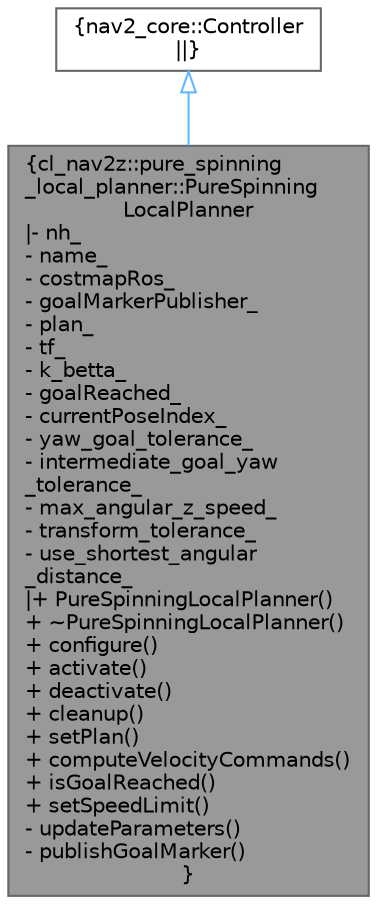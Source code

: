 digraph "cl_nav2z::pure_spinning_local_planner::PureSpinningLocalPlanner"
{
 // LATEX_PDF_SIZE
  bgcolor="transparent";
  edge [fontname=Helvetica,fontsize=10,labelfontname=Helvetica,labelfontsize=10];
  node [fontname=Helvetica,fontsize=10,shape=box,height=0.2,width=0.4];
  Node1 [label="{cl_nav2z::pure_spinning\l_local_planner::PureSpinning\lLocalPlanner\n|- nh_\l- name_\l- costmapRos_\l- goalMarkerPublisher_\l- plan_\l- tf_\l- k_betta_\l- goalReached_\l- currentPoseIndex_\l- yaw_goal_tolerance_\l- intermediate_goal_yaw\l_tolerance_\l- max_angular_z_speed_\l- transform_tolerance_\l- use_shortest_angular\l_distance_\l|+ PureSpinningLocalPlanner()\l+ ~PureSpinningLocalPlanner()\l+ configure()\l+ activate()\l+ deactivate()\l+ cleanup()\l+ setPlan()\l+ computeVelocityCommands()\l+ isGoalReached()\l+ setSpeedLimit()\l- updateParameters()\l- publishGoalMarker()\l}",height=0.2,width=0.4,color="gray40", fillcolor="grey60", style="filled", fontcolor="black",tooltip=" "];
  Node2 -> Node1 [dir="back",color="steelblue1",style="solid",arrowtail="onormal"];
  Node2 [label="{nav2_core::Controller\n||}",height=0.2,width=0.4,color="gray40", fillcolor="white", style="filled",tooltip=" "];
}
